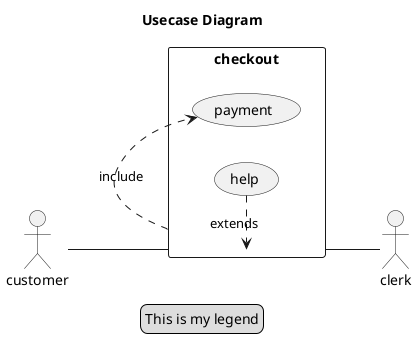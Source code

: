 @startuml

!if %variable_exists("$THEME")
title Usecase Diagram - $THEME theme
!else
title Usecase Diagram
!endif

legend
This is my legend
endlegend

'skinparam BackgroundColor transparent

left to right direction
actor customer
actor clerk
rectangle checkout {
  customer -- (checkout)
  (checkout) .> (payment) : include
  (help) .> (checkout) : extends
  (checkout) -- clerk
}
@enduml